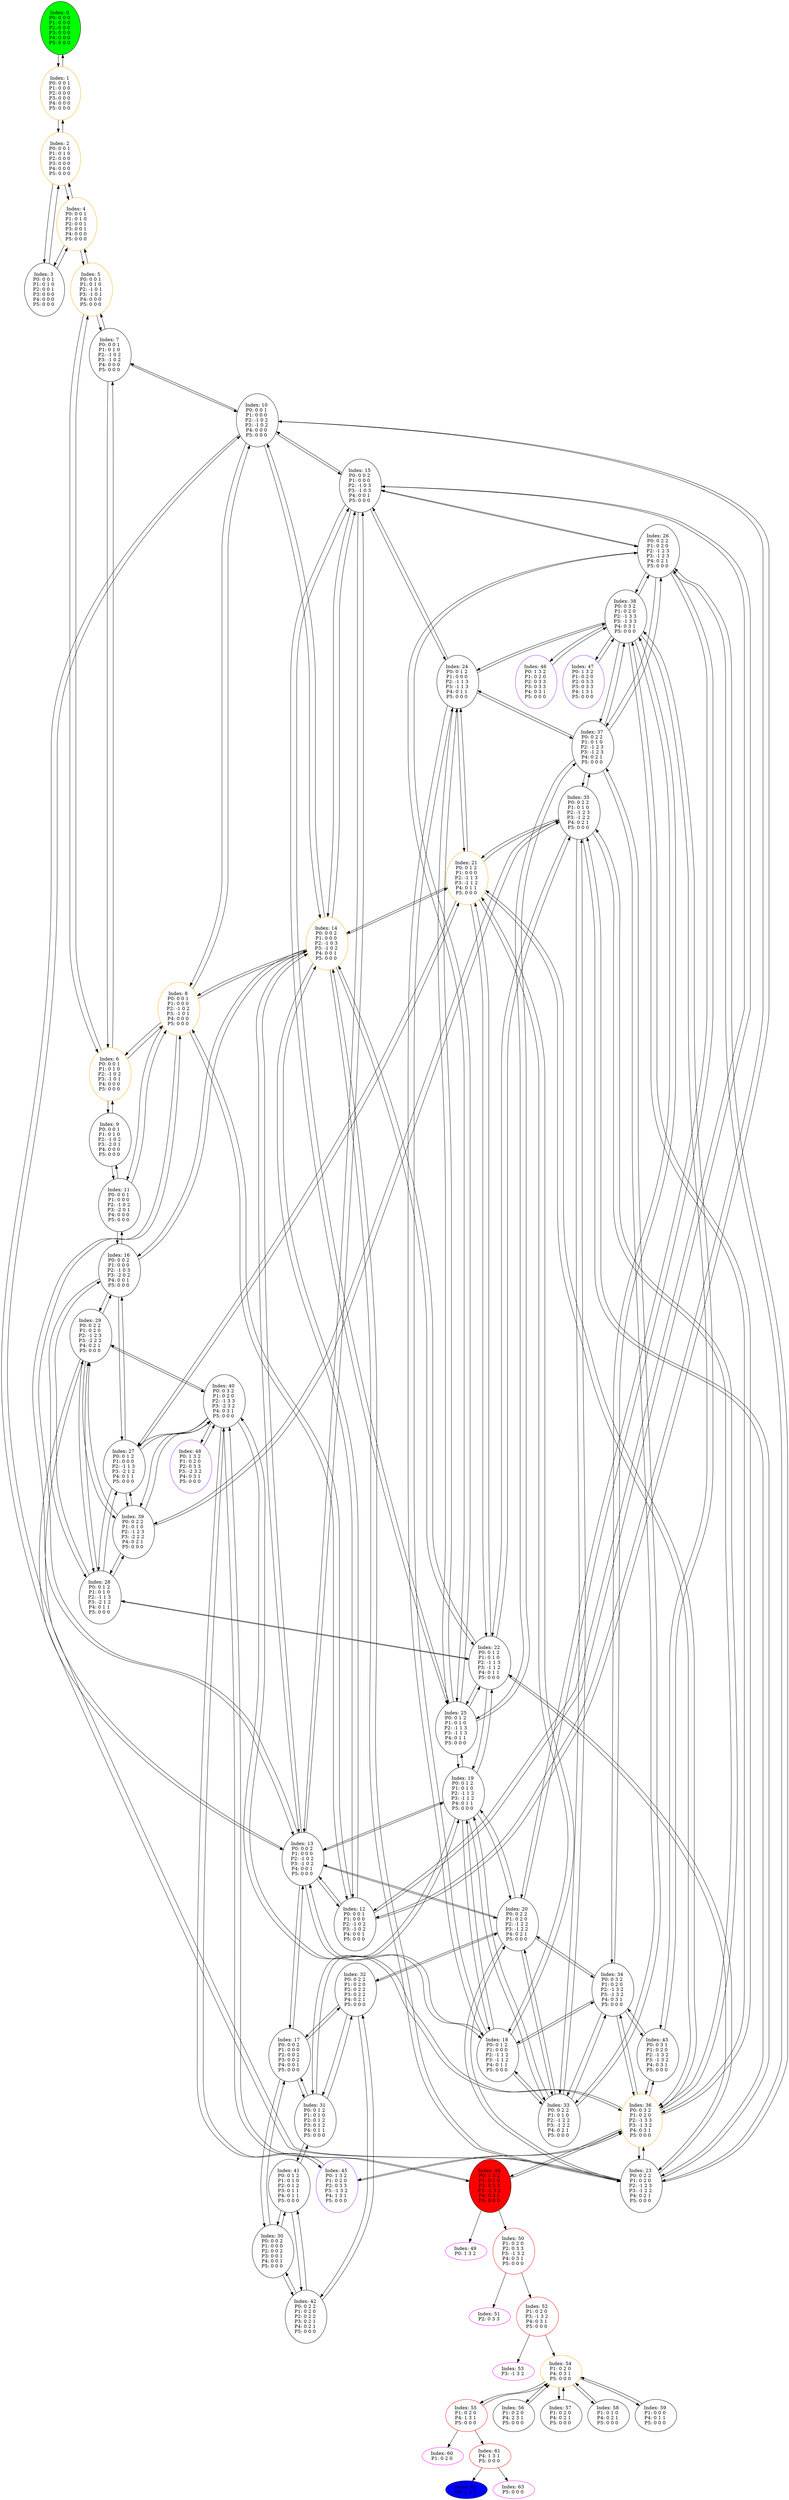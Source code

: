 digraph G {
color = "black"
0[label = "Index: 0 
P0: 0 0 0 
P1: 0 0 0 
P2: 0 0 0 
P3: 0 0 0 
P4: 0 0 0 
P5: 0 0 0 
", style="filled", fillcolor = "green"]
1[label = "Index: 1 
P0: 0 0 1 
P1: 0 0 0 
P2: 0 0 0 
P3: 0 0 0 
P4: 0 0 0 
P5: 0 0 0 
", color = "orange"]
2[label = "Index: 2 
P0: 0 0 1 
P1: 0 1 0 
P2: 0 0 0 
P3: 0 0 0 
P4: 0 0 0 
P5: 0 0 0 
", color = "orange"]
3[label = "Index: 3 
P0: 0 0 1 
P1: 0 1 0 
P2: 0 0 1 
P3: 0 0 0 
P4: 0 0 0 
P5: 0 0 0 
"]
4[label = "Index: 4 
P0: 0 0 1 
P1: 0 1 0 
P2: 0 0 1 
P3: 0 0 1 
P4: 0 0 0 
P5: 0 0 0 
", color = "orange"]
5[label = "Index: 5 
P0: 0 0 1 
P1: 0 1 0 
P2: -1 0 1 
P3: -1 0 1 
P4: 0 0 0 
P5: 0 0 0 
", color = "orange"]
6[label = "Index: 6 
P0: 0 0 1 
P1: 0 1 0 
P2: -1 0 2 
P3: -1 0 1 
P4: 0 0 0 
P5: 0 0 0 
", color = "orange"]
7[label = "Index: 7 
P0: 0 0 1 
P1: 0 1 0 
P2: -1 0 2 
P3: -1 0 2 
P4: 0 0 0 
P5: 0 0 0 
"]
8[label = "Index: 8 
P0: 0 0 1 
P1: 0 0 0 
P2: -1 0 2 
P3: -1 0 1 
P4: 0 0 0 
P5: 0 0 0 
", color = "orange"]
9[label = "Index: 9 
P0: 0 0 1 
P1: 0 1 0 
P2: -1 0 2 
P3: -2 0 1 
P4: 0 0 0 
P5: 0 0 0 
"]
10[label = "Index: 10 
P0: 0 0 1 
P1: 0 0 0 
P2: -1 0 2 
P3: -1 0 2 
P4: 0 0 0 
P5: 0 0 0 
"]
11[label = "Index: 11 
P0: 0 0 1 
P1: 0 0 0 
P2: -1 0 2 
P3: -2 0 1 
P4: 0 0 0 
P5: 0 0 0 
"]
12[label = "Index: 12 
P0: 0 0 1 
P1: 0 0 0 
P2: -1 0 2 
P3: -1 0 2 
P4: 0 0 1 
P5: 0 0 0 
"]
13[label = "Index: 13 
P0: 0 0 2 
P1: 0 0 0 
P2: -1 0 2 
P3: -1 0 2 
P4: 0 0 1 
P5: 0 0 0 
"]
14[label = "Index: 14 
P0: 0 0 2 
P1: 0 0 0 
P2: -1 0 3 
P3: -1 0 2 
P4: 0 0 1 
P5: 0 0 0 
", color = "orange"]
15[label = "Index: 15 
P0: 0 0 2 
P1: 0 0 0 
P2: -1 0 3 
P3: -1 0 3 
P4: 0 0 1 
P5: 0 0 0 
"]
16[label = "Index: 16 
P0: 0 0 2 
P1: 0 0 0 
P2: -1 0 3 
P3: -2 0 2 
P4: 0 0 1 
P5: 0 0 0 
"]
17[label = "Index: 17 
P0: 0 0 2 
P1: 0 0 0 
P2: 0 0 2 
P3: 0 0 2 
P4: 0 0 1 
P5: 0 0 0 
"]
18[label = "Index: 18 
P0: 0 1 2 
P1: 0 0 0 
P2: -1 1 2 
P3: -1 1 2 
P4: 0 1 1 
P5: 0 0 0 
"]
19[label = "Index: 19 
P0: 0 1 2 
P1: 0 1 0 
P2: -1 1 2 
P3: -1 1 2 
P4: 0 1 1 
P5: 0 0 0 
"]
20[label = "Index: 20 
P0: 0 2 2 
P1: 0 2 0 
P2: -1 2 2 
P3: -1 2 2 
P4: 0 2 1 
P5: 0 0 0 
"]
21[label = "Index: 21 
P0: 0 1 2 
P1: 0 0 0 
P2: -1 1 3 
P3: -1 1 2 
P4: 0 1 1 
P5: 0 0 0 
", color = "orange"]
22[label = "Index: 22 
P0: 0 1 2 
P1: 0 1 0 
P2: -1 1 3 
P3: -1 1 2 
P4: 0 1 1 
P5: 0 0 0 
"]
23[label = "Index: 23 
P0: 0 2 2 
P1: 0 2 0 
P2: -1 2 3 
P3: -1 2 2 
P4: 0 2 1 
P5: 0 0 0 
"]
24[label = "Index: 24 
P0: 0 1 2 
P1: 0 0 0 
P2: -1 1 3 
P3: -1 1 3 
P4: 0 1 1 
P5: 0 0 0 
"]
25[label = "Index: 25 
P0: 0 1 2 
P1: 0 1 0 
P2: -1 1 3 
P3: -1 1 3 
P4: 0 1 1 
P5: 0 0 0 
"]
26[label = "Index: 26 
P0: 0 2 2 
P1: 0 2 0 
P2: -1 2 3 
P3: -1 2 3 
P4: 0 2 1 
P5: 0 0 0 
"]
27[label = "Index: 27 
P0: 0 1 2 
P1: 0 0 0 
P2: -1 1 3 
P3: -2 1 2 
P4: 0 1 1 
P5: 0 0 0 
"]
28[label = "Index: 28 
P0: 0 1 2 
P1: 0 1 0 
P2: -1 1 3 
P3: -2 1 2 
P4: 0 1 1 
P5: 0 0 0 
"]
29[label = "Index: 29 
P0: 0 2 2 
P1: 0 2 0 
P2: -1 2 3 
P3: -2 2 2 
P4: 0 2 1 
P5: 0 0 0 
"]
30[label = "Index: 30 
P0: 0 0 2 
P1: 0 0 0 
P2: 0 0 2 
P3: 0 0 1 
P4: 0 0 1 
P5: 0 0 0 
"]
31[label = "Index: 31 
P0: 0 1 2 
P1: 0 1 0 
P2: 0 1 2 
P3: 0 1 2 
P4: 0 1 1 
P5: 0 0 0 
"]
32[label = "Index: 32 
P0: 0 2 2 
P1: 0 2 0 
P2: 0 2 2 
P3: 0 2 2 
P4: 0 2 1 
P5: 0 0 0 
"]
33[label = "Index: 33 
P0: 0 2 2 
P1: 0 1 0 
P2: -1 2 2 
P3: -1 2 2 
P4: 0 2 1 
P5: 0 0 0 
"]
34[label = "Index: 34 
P0: 0 3 2 
P1: 0 2 0 
P2: -1 3 2 
P3: -1 3 2 
P4: 0 3 1 
P5: 0 0 0 
"]
35[label = "Index: 35 
P0: 0 2 2 
P1: 0 1 0 
P2: -1 2 3 
P3: -1 2 2 
P4: 0 2 1 
P5: 0 0 0 
"]
36[label = "Index: 36 
P0: 0 3 2 
P1: 0 2 0 
P2: -1 3 3 
P3: -1 3 2 
P4: 0 3 1 
P5: 0 0 0 
", color = "orange"]
37[label = "Index: 37 
P0: 0 2 2 
P1: 0 1 0 
P2: -1 2 3 
P3: -1 2 3 
P4: 0 2 1 
P5: 0 0 0 
"]
38[label = "Index: 38 
P0: 0 3 2 
P1: 0 2 0 
P2: -1 3 3 
P3: -1 3 3 
P4: 0 3 1 
P5: 0 0 0 
"]
39[label = "Index: 39 
P0: 0 2 2 
P1: 0 1 0 
P2: -1 2 3 
P3: -2 2 2 
P4: 0 2 1 
P5: 0 0 0 
"]
40[label = "Index: 40 
P0: 0 3 2 
P1: 0 2 0 
P2: -1 3 3 
P3: -2 3 2 
P4: 0 3 1 
P5: 0 0 0 
"]
41[label = "Index: 41 
P0: 0 1 2 
P1: 0 1 0 
P2: 0 1 2 
P3: 0 1 1 
P4: 0 1 1 
P5: 0 0 0 
"]
42[label = "Index: 42 
P0: 0 2 2 
P1: 0 2 0 
P2: 0 2 2 
P3: 0 2 1 
P4: 0 2 1 
P5: 0 0 0 
"]
43[label = "Index: 43 
P0: 0 3 1 
P1: 0 2 0 
P2: -1 3 2 
P3: -1 3 2 
P4: 0 3 1 
P5: 0 0 0 
"]
44[label = "Index: 44 
P0: 1 3 2 
P1: 0 2 0 
P2: 0 3 3 
P3: -1 3 2 
P4: 0 3 1 
P5: 0 0 0 
", style="filled", fillcolor = "red"]
45[label = "Index: 45 
P0: 1 3 2 
P1: 0 2 0 
P2: 0 3 3 
P3: -1 3 2 
P4: 1 3 1 
P5: 0 0 0 
", color = "purple"]
46[label = "Index: 46 
P0: 1 3 2 
P1: 0 2 0 
P2: 0 3 3 
P3: 0 3 3 
P4: 0 3 1 
P5: 0 0 0 
", color = "purple"]
47[label = "Index: 47 
P0: 1 3 2 
P1: 0 2 0 
P2: 0 3 3 
P3: 0 3 3 
P4: 1 3 1 
P5: 0 0 0 
", color = "purple"]
48[label = "Index: 48 
P0: 1 3 2 
P1: 0 2 0 
P2: 0 3 3 
P3: -2 3 2 
P4: 0 3 1 
P5: 0 0 0 
", color = "purple"]
49[label = "Index: 49 
P0: 1 3 2 
", color = "fuchsia"]
50[label = "Index: 50 
P1: 0 2 0 
P2: 0 3 3 
P3: -1 3 2 
P4: 0 3 1 
P5: 0 0 0 
", color = "red"]
51[label = "Index: 51 
P2: 0 3 3 
", color = "fuchsia"]
52[label = "Index: 52 
P1: 0 2 0 
P3: -1 3 2 
P4: 0 3 1 
P5: 0 0 0 
", color = "red"]
53[label = "Index: 53 
P3: -1 3 2 
", color = "fuchsia"]
54[label = "Index: 54 
P1: 0 2 0 
P4: 0 3 1 
P5: 0 0 0 
", color = "orange"]
55[label = "Index: 55 
P1: 0 2 0 
P4: 1 3 1 
P5: 0 0 0 
", color = "red"]
56[label = "Index: 56 
P1: 0 2 0 
P4: 2 3 1 
P5: 0 0 0 
"]
57[label = "Index: 57 
P1: 0 2 0 
P4: 0 2 1 
P5: 0 0 0 
"]
58[label = "Index: 58 
P1: 0 1 0 
P4: 0 2 1 
P5: 0 0 0 
"]
59[label = "Index: 59 
P1: 0 0 0 
P4: 0 1 1 
P5: 0 0 0 
"]
60[label = "Index: 60 
P1: 0 2 0 
", color = "fuchsia"]
61[label = "Index: 61 
P4: 1 3 1 
P5: 0 0 0 
", color = "red"]
62[label = "Index: 62 
P4: 1 3 1 
", style="filled", fillcolor = "blue"]
63[label = "Index: 63 
P5: 0 0 0 
", color = "fuchsia"]
0 -> 1

1 -> 0
1 -> 2

2 -> 1
2 -> 3
2 -> 4

3 -> 2
3 -> 4

4 -> 2
4 -> 3
4 -> 5

5 -> 4
5 -> 6
5 -> 7

6 -> 5
6 -> 8
6 -> 9
6 -> 7

7 -> 5
7 -> 6
7 -> 10

8 -> 6
8 -> 11
8 -> 10
8 -> 12
8 -> 13
8 -> 14

9 -> 6
9 -> 11

10 -> 7
10 -> 8
10 -> 12
10 -> 13
10 -> 14
10 -> 15

11 -> 8
11 -> 9
11 -> 16

12 -> 8
12 -> 10
12 -> 13
12 -> 14
12 -> 15

13 -> 8
13 -> 10
13 -> 12
13 -> 14
13 -> 17
13 -> 15
13 -> 18
13 -> 19
13 -> 20

14 -> 8
14 -> 10
14 -> 12
14 -> 13
14 -> 16
14 -> 15
14 -> 21
14 -> 22
14 -> 23

15 -> 10
15 -> 12
15 -> 13
15 -> 14
15 -> 24
15 -> 25
15 -> 26

16 -> 11
16 -> 14
16 -> 27
16 -> 28
16 -> 29

17 -> 13
17 -> 30
17 -> 31
17 -> 32

18 -> 13
18 -> 19
18 -> 21
18 -> 24
18 -> 33
18 -> 34

19 -> 13
19 -> 18
19 -> 22
19 -> 31
19 -> 25
19 -> 33
19 -> 20

20 -> 13
20 -> 19
20 -> 33
20 -> 23
20 -> 32
20 -> 26
20 -> 34

21 -> 14
21 -> 18
21 -> 22
21 -> 27
21 -> 24
21 -> 35
21 -> 36

22 -> 14
22 -> 19
22 -> 21
22 -> 28
22 -> 25
22 -> 35
22 -> 23

23 -> 14
23 -> 20
23 -> 22
23 -> 35
23 -> 29
23 -> 26
23 -> 36

24 -> 15
24 -> 18
24 -> 21
24 -> 25
24 -> 37
24 -> 38

25 -> 15
25 -> 19
25 -> 22
25 -> 24
25 -> 37
25 -> 26

26 -> 15
26 -> 20
26 -> 23
26 -> 25
26 -> 37
26 -> 38

27 -> 16
27 -> 21
27 -> 28
27 -> 39
27 -> 40

28 -> 16
28 -> 22
28 -> 27
28 -> 39
28 -> 29

29 -> 16
29 -> 23
29 -> 28
29 -> 39
29 -> 40

30 -> 17
30 -> 41
30 -> 42

31 -> 17
31 -> 19
31 -> 41
31 -> 32

32 -> 17
32 -> 20
32 -> 31
32 -> 42

33 -> 18
33 -> 19
33 -> 20
33 -> 35
33 -> 37
33 -> 34

34 -> 18
34 -> 20
34 -> 33
34 -> 43
34 -> 36
34 -> 38

35 -> 21
35 -> 22
35 -> 23
35 -> 33
35 -> 39
35 -> 37
35 -> 36

36 -> 21
36 -> 23
36 -> 34
36 -> 35
36 -> 44
36 -> 43
36 -> 40
36 -> 38
36 -> 45

37 -> 24
37 -> 25
37 -> 26
37 -> 33
37 -> 35
37 -> 38

38 -> 24
38 -> 26
38 -> 34
38 -> 36
38 -> 37
38 -> 46
38 -> 43
38 -> 47

39 -> 27
39 -> 28
39 -> 29
39 -> 35
39 -> 40

40 -> 27
40 -> 29
40 -> 36
40 -> 39
40 -> 48
40 -> 44
40 -> 45

41 -> 30
41 -> 31
41 -> 42

42 -> 30
42 -> 32
42 -> 41

43 -> 34
43 -> 36
43 -> 38

44 -> 36
44 -> 40
44 -> 50
44 -> 49

45 -> 36
45 -> 40

46 -> 38

47 -> 38

48 -> 40

50 -> 52
50 -> 51

52 -> 54
52 -> 53

54 -> 55
54 -> 56
54 -> 57
54 -> 58
54 -> 59

55 -> 54
55 -> 61
55 -> 60

56 -> 54

57 -> 54

58 -> 54

59 -> 54

61 -> 63
61 -> 62

}
